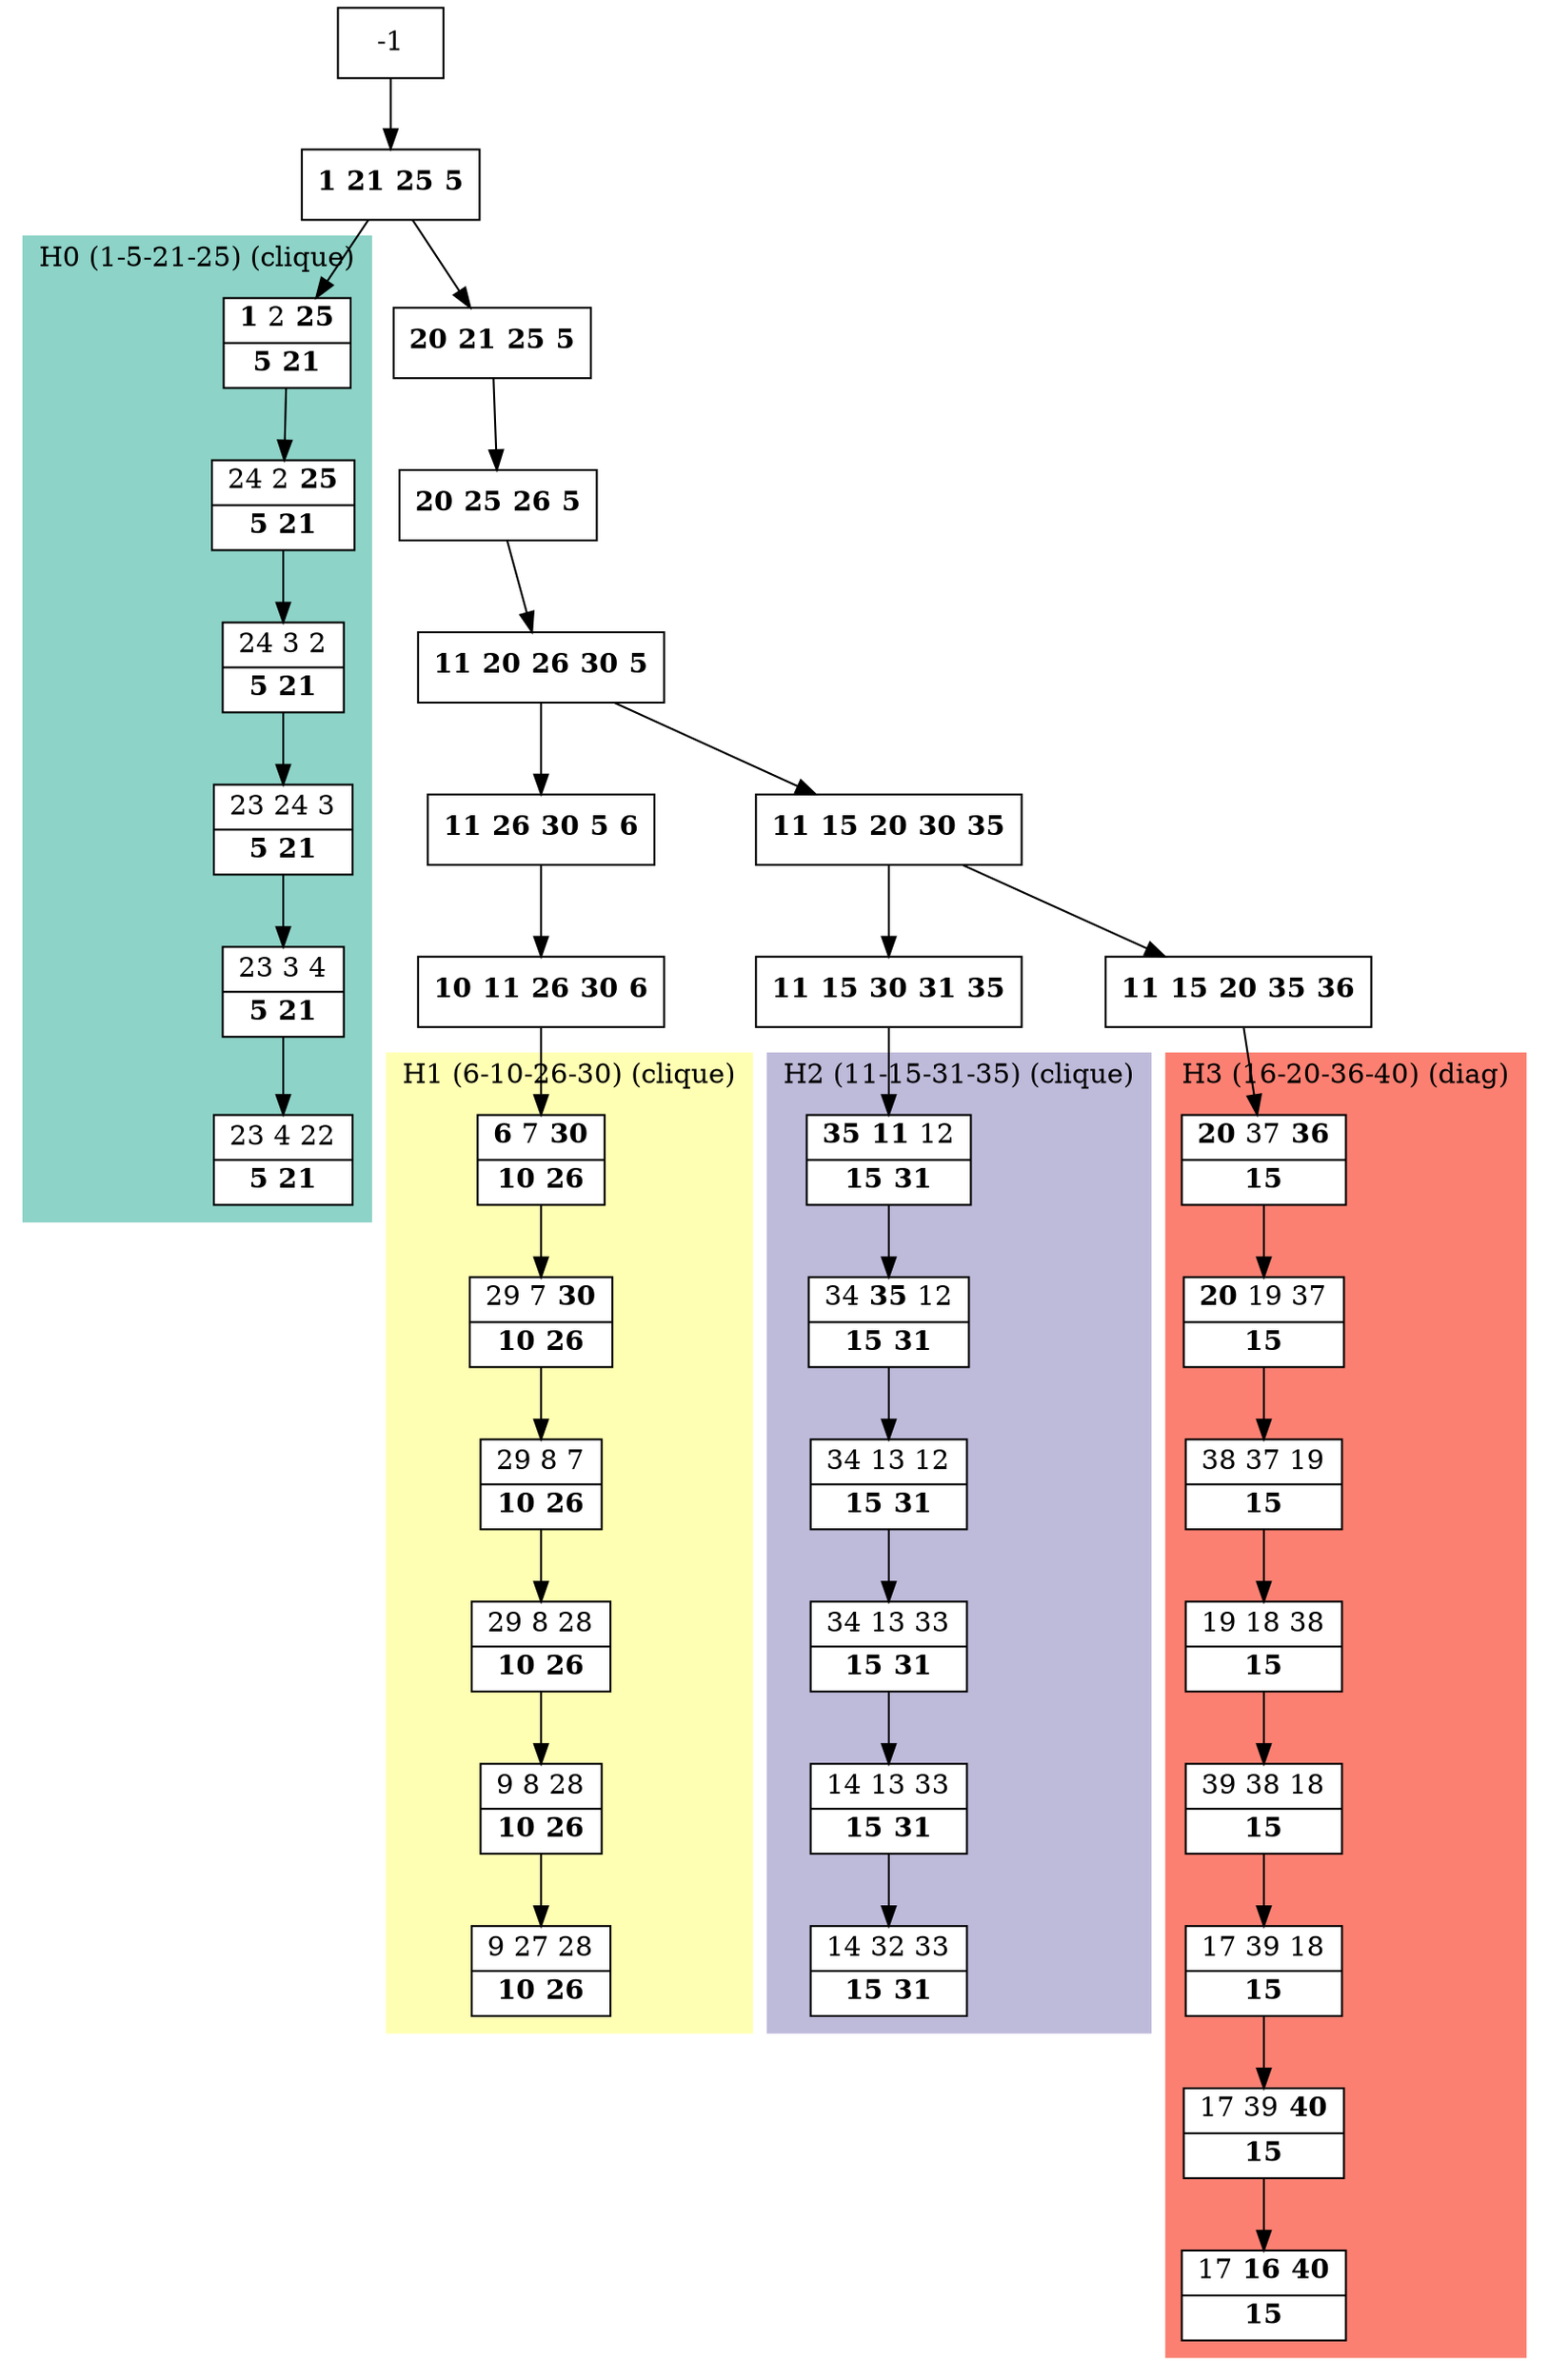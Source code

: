 digraph G {
    node [shape=box];
    subgraph cluster0 {
        node [style=filled,fillcolor=white];
        labeljust="l";
        style=filled;
        color="#8DD3C7";
        H0_0 -> H0_1 -> H0_2 -> H0_3 -> H0_4 -> H0_5;
        label="H0 (1-5-21-25) (clique)";
    }
    subgraph cluster1 {
        node [style=filled,fillcolor=white];
        labeljust="l";
        style=filled;
        color="#FFFFB3";
        H1_0 -> H1_1 -> H1_2 -> H1_3 -> H1_4 -> H1_5;
        label="H1 (6-10-26-30) (clique)";
    }
    subgraph cluster2 {
        node [style=filled,fillcolor=white];
        labeljust="l";
        style=filled;
        color="#BEBADA";
        H2_0 -> H2_1 -> H2_2 -> H2_3 -> H2_4 -> H2_5;
        label="H2 (11-15-31-35) (clique)";
    }
    subgraph cluster3 {
        node [style=filled,fillcolor=white];
        labeljust="l";
        style=filled;
        color="#FB8072";
        H3_7 -> H3_6 -> H3_5 -> H3_4 -> H3_3 -> H3_2 -> H3_1 -> H3_0;
        label="H3 (16-20-36-40) (diag)";
    }
     1 [shape=record,label= <{ <b>1</b> <b>21</b> <b>25</b> <b>5</b>}> ];
     -1  ->  1;
     H0_0 [shape=record,label= <{ <b>1</b> 2 <b>25</b>|  <b>5</b> <b>21</b>}> ];
     1  ->  H0_0;
     H0_1 [shape=record,label= <{ 24 2 <b>25</b>|  <b>5</b> <b>21</b>}> ];
     H0_2 [shape=record,label= <{ 24 3 2|  <b>5</b> <b>21</b>}> ];
     H0_3 [shape=record,label= <{ 23 24 3|  <b>5</b> <b>21</b>}> ];
     H0_4 [shape=record,label= <{ 23 3 4|  <b>5</b> <b>21</b>}> ];
     H0_5 [shape=record,label= <{ 23 4 22|  <b>5</b> <b>21</b>}> ];
     28 [shape=record,label= <{ <b>20</b> <b>21</b> <b>25</b> <b>5</b>}> ];
     1  ->  28;
     27 [shape=record,label= <{ <b>20</b> <b>25</b> <b>26</b> <b>5</b>}> ];
     28  ->  27;
     17 [shape=record,label= <{ <b>11</b> <b>20</b> <b>26</b> <b>30</b> <b>5</b>}> ];
     27  ->  17;
     9 [shape=record,label= <{ <b>11</b> <b>26</b> <b>30</b> <b>5</b> <b>6</b>}> ];
     17  ->  9;
     10 [shape=record,label= <{ <b>10</b> <b>11</b> <b>26</b> <b>30</b> <b>6</b>}> ];
     9  ->  10;
     H1_0 [shape=record,label= <{ <b>6</b> 7 <b>30</b>|  <b>10</b> <b>26</b>}> ];
     10  ->  H1_0;
     H1_1 [shape=record,label= <{ 29 7 <b>30</b>|  <b>10</b> <b>26</b>}> ];
     H1_2 [shape=record,label= <{ 29 8 7|  <b>10</b> <b>26</b>}> ];
     H1_3 [shape=record,label= <{ 29 8 28|  <b>10</b> <b>26</b>}> ];
     H1_4 [shape=record,label= <{ 9 8 28|  <b>10</b> <b>26</b>}> ];
     H1_5 [shape=record,label= <{ 9 27 28|  <b>10</b> <b>26</b>}> ];
     18 [shape=record,label= <{ <b>11</b> <b>15</b> <b>20</b> <b>30</b> <b>35</b>}> ];
     17  ->  18;
     19 [shape=record,label= <{ <b>11</b> <b>15</b> <b>30</b> <b>31</b> <b>35</b>}> ];
     18  ->  19;
     H2_0 [shape=record,label= <{ <b>35</b> <b>11</b> 12|  <b>15</b> <b>31</b>}> ];
     19  ->  H2_0;
     H2_1 [shape=record,label= <{ 34 <b>35</b> 12|  <b>15</b> <b>31</b>}> ];
     H2_2 [shape=record,label= <{ 34 13 12|  <b>15</b> <b>31</b>}> ];
     H2_3 [shape=record,label= <{ 34 13 33|  <b>15</b> <b>31</b>}> ];
     H2_4 [shape=record,label= <{ 14 13 33|  <b>15</b> <b>31</b>}> ];
     H2_5 [shape=record,label= <{ 14 32 33|  <b>15</b> <b>31</b>}> ];
     25 [shape=record,label= <{ <b>11</b> <b>15</b> <b>20</b> <b>35</b> <b>36</b>}> ];
     18  ->  25;
     H3_7 [shape=record,label= <{ <b>20</b> 37 <b>36</b>|  <b>15</b>}> ];
     25  ->  H3_7;
     H3_6 [shape=record,label= <{ <b>20</b> 19 37|  <b>15</b>}> ];
     H3_5 [shape=record,label= <{ 38 37 19|  <b>15</b>}> ];
     H3_4 [shape=record,label= <{ 19 18 38|  <b>15</b>}> ];
     H3_3 [shape=record,label= <{ 39 38 18|  <b>15</b>}> ];
     H3_2 [shape=record,label= <{ 17 39 18|  <b>15</b>}> ];
     H3_1 [shape=record,label= <{ 17 39 <b>40</b>|  <b>15</b>}> ];
     H3_0 [shape=record,label= <{ 17 <b>16</b> <b>40</b>|  <b>15</b>}> ];
}
